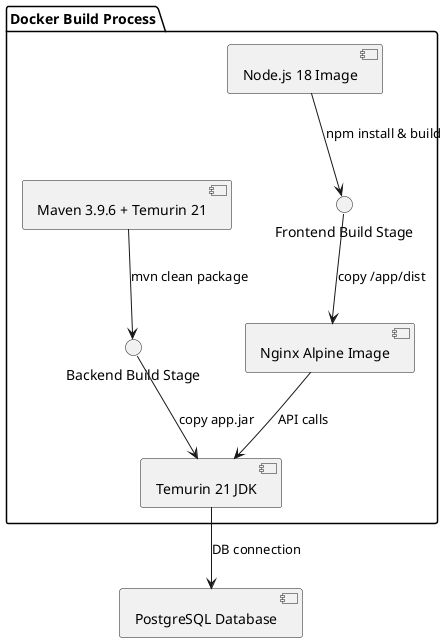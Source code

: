 @startuml
' Explicitly tell PlantUML that this is a component diagram
!pragma diagramType component

package "Docker Build Process" {

  component "Node.js 18 Image" as node18_build
  component "Nginx Alpine Image" as nginx_alpine

  component "Maven 3.9.6 + Temurin 21" as maven_build
  component "Temurin 21 JDK" as temurin_runtime

  ' Frontend build and serve
  node18_build --> "Frontend Build Stage" : npm install & build
  "Frontend Build Stage" --> nginx_alpine : copy /app/dist

  ' Backend build and run
  maven_build --> "Backend Build Stage" : mvn clean package
  "Backend Build Stage" --> temurin_runtime : copy app.jar

}

' Runtime dependencies
component "PostgreSQL Database" as postgres

nginx_alpine --> temurin_runtime : API calls
temurin_runtime --> postgres : DB connection

@enduml
